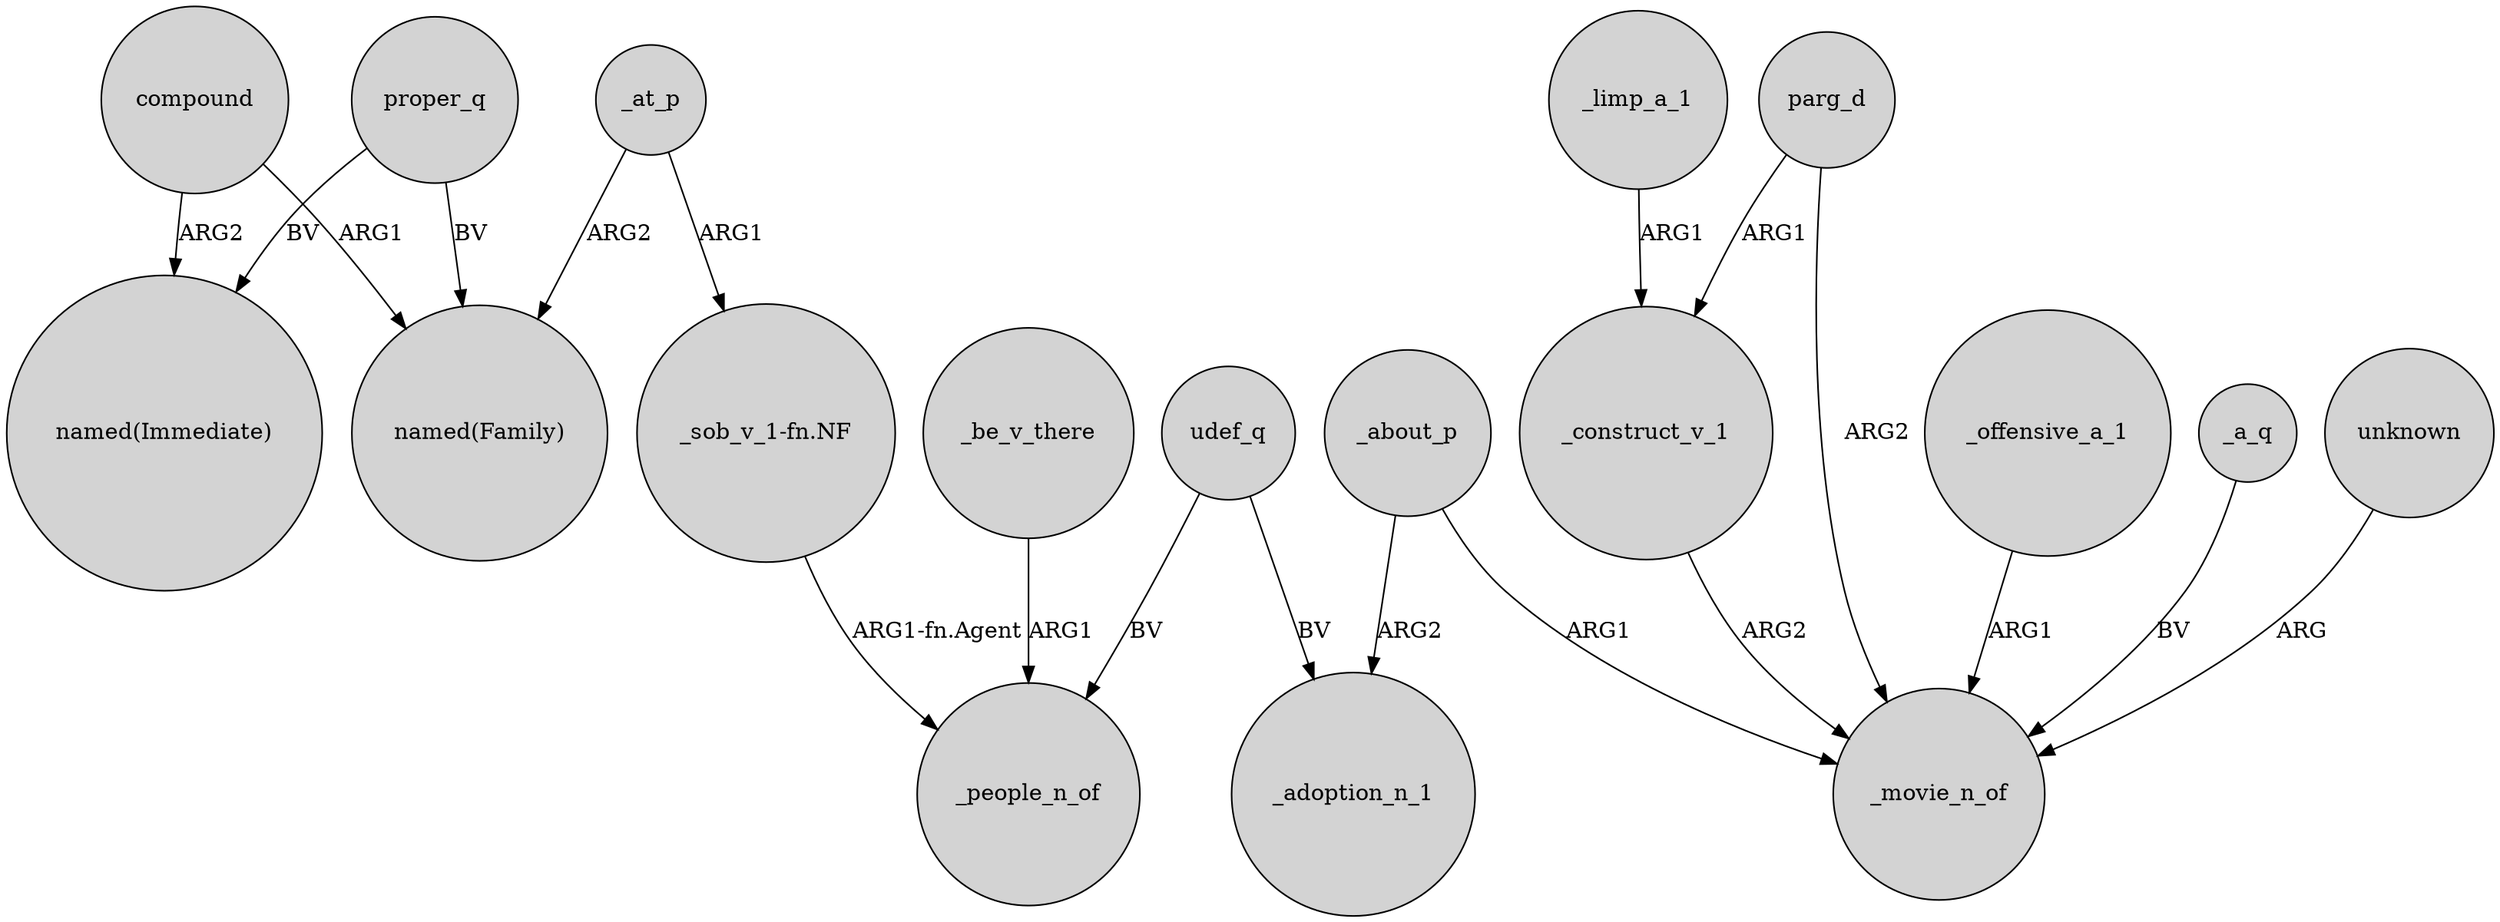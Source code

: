 digraph {
	node [shape=circle style=filled]
	compound -> "named(Immediate)" [label=ARG2]
	_a_q -> _movie_n_of [label=BV]
	_at_p -> "named(Family)" [label=ARG2]
	unknown -> _movie_n_of [label=ARG]
	_at_p -> "_sob_v_1-fn.NF" [label=ARG1]
	parg_d -> _movie_n_of [label=ARG2]
	_construct_v_1 -> _movie_n_of [label=ARG2]
	udef_q -> _adoption_n_1 [label=BV]
	udef_q -> _people_n_of [label=BV]
	compound -> "named(Family)" [label=ARG1]
	_offensive_a_1 -> _movie_n_of [label=ARG1]
	parg_d -> _construct_v_1 [label=ARG1]
	proper_q -> "named(Immediate)" [label=BV]
	proper_q -> "named(Family)" [label=BV]
	_be_v_there -> _people_n_of [label=ARG1]
	_limp_a_1 -> _construct_v_1 [label=ARG1]
	_about_p -> _adoption_n_1 [label=ARG2]
	_about_p -> _movie_n_of [label=ARG1]
	"_sob_v_1-fn.NF" -> _people_n_of [label="ARG1-fn.Agent"]
}
